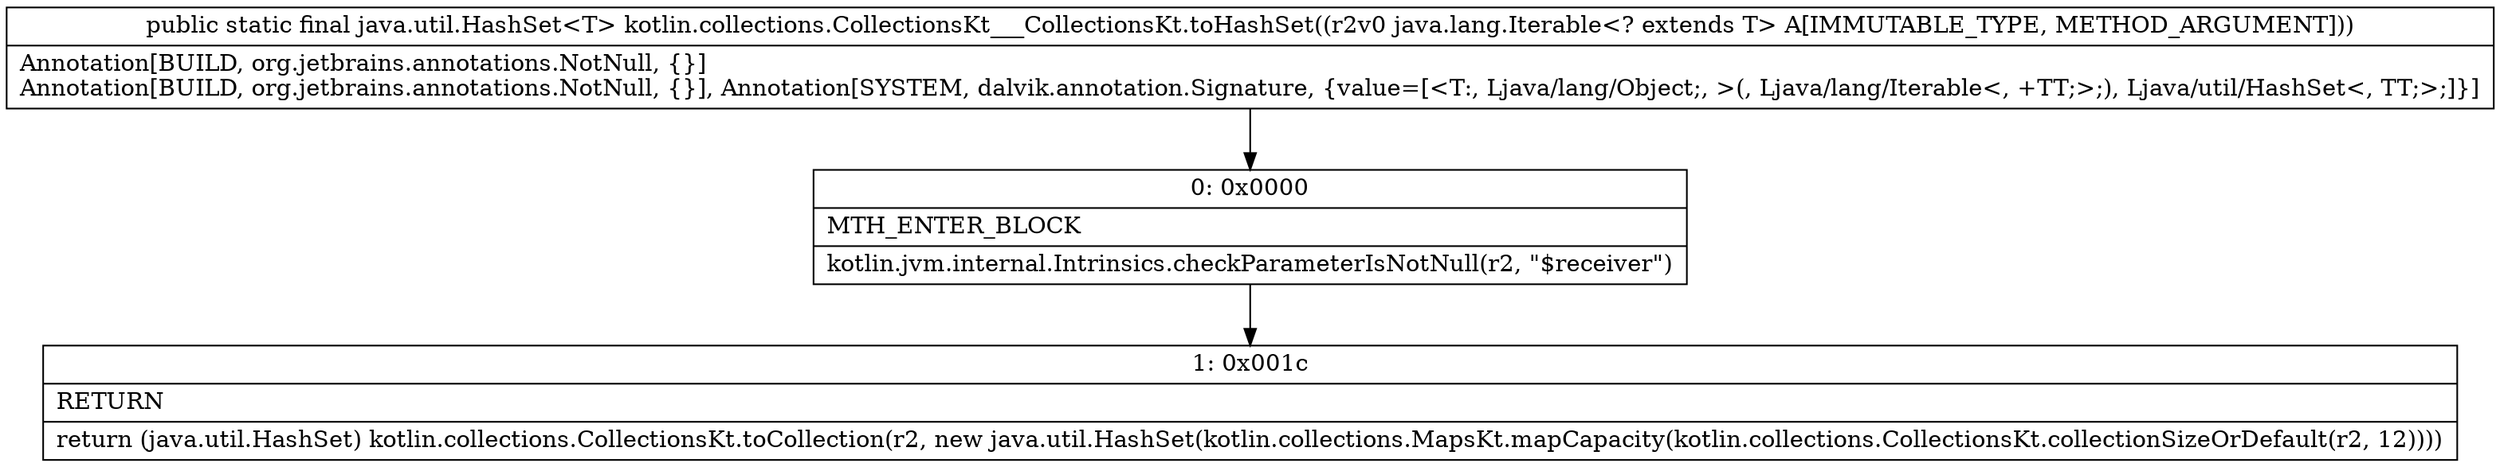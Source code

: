 digraph "CFG forkotlin.collections.CollectionsKt___CollectionsKt.toHashSet(Ljava\/lang\/Iterable;)Ljava\/util\/HashSet;" {
Node_0 [shape=record,label="{0\:\ 0x0000|MTH_ENTER_BLOCK\l|kotlin.jvm.internal.Intrinsics.checkParameterIsNotNull(r2, \"$receiver\")\l}"];
Node_1 [shape=record,label="{1\:\ 0x001c|RETURN\l|return (java.util.HashSet) kotlin.collections.CollectionsKt.toCollection(r2, new java.util.HashSet(kotlin.collections.MapsKt.mapCapacity(kotlin.collections.CollectionsKt.collectionSizeOrDefault(r2, 12))))\l}"];
MethodNode[shape=record,label="{public static final java.util.HashSet\<T\> kotlin.collections.CollectionsKt___CollectionsKt.toHashSet((r2v0 java.lang.Iterable\<? extends T\> A[IMMUTABLE_TYPE, METHOD_ARGUMENT]))  | Annotation[BUILD, org.jetbrains.annotations.NotNull, \{\}]\lAnnotation[BUILD, org.jetbrains.annotations.NotNull, \{\}], Annotation[SYSTEM, dalvik.annotation.Signature, \{value=[\<T:, Ljava\/lang\/Object;, \>(, Ljava\/lang\/Iterable\<, +TT;\>;), Ljava\/util\/HashSet\<, TT;\>;]\}]\l}"];
MethodNode -> Node_0;
Node_0 -> Node_1;
}

